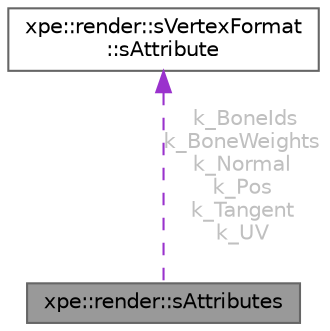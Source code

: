digraph "xpe::render::sAttributes"
{
 // LATEX_PDF_SIZE
  bgcolor="transparent";
  edge [fontname=Helvetica,fontsize=10,labelfontname=Helvetica,labelfontsize=10];
  node [fontname=Helvetica,fontsize=10,shape=box,height=0.2,width=0.4];
  Node1 [id="Node000001",label="xpe::render::sAttributes",height=0.2,width=0.4,color="gray40", fillcolor="grey60", style="filled", fontcolor="black",tooltip=" "];
  Node2 -> Node1 [id="edge3_Node000001_Node000002",dir="back",color="darkorchid3",style="dashed",tooltip=" ",label=" k_BoneIds\nk_BoneWeights\nk_Normal\nk_Pos\nk_Tangent\nk_UV",fontcolor="grey" ];
  Node2 [id="Node000002",label="xpe::render::sVertexFormat\l::sAttribute",height=0.2,width=0.4,color="gray40", fillcolor="white", style="filled",URL="$structxpe_1_1render_1_1s_vertex_format_1_1s_attribute.html",tooltip=" "];
}
